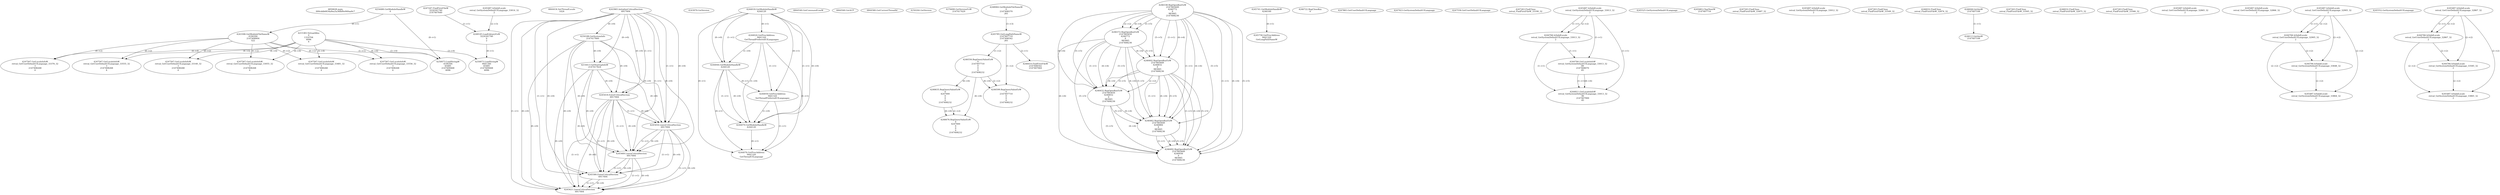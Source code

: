 // Global SCDG with merge call
digraph {
	0 [label="6850628.main
000cddb6834a9ea3a36fbf0e940aa9c7"]
	1 [label="4254480.GetModuleHandleW
0"]
	2 [label="6844434.SetThreadLocale
1024"]
	3 [label="4243965.InitializeCriticalSection
6917004"]
	4 [label="4243979.GetVersion
"]
	5 [label="4244018.GetModuleHandleW
4244120"]
	6 [label="4244024.GetProcAddress
9441320
GetThreadPreferredUILanguages"]
	5 -> 6 [label="(0-->1)"]
	7 [label="4244044.GetModuleHandleW
4244120"]
	5 -> 7 [label="(1-->1)"]
	5 -> 7 [label="(0-->0)"]
	6 -> 7 [label="(1-->0)"]
	8 [label="4244050.GetProcAddress
9441320
SetThreadPreferredUILanguages"]
	5 -> 8 [label="(0-->1)"]
	6 -> 8 [label="(1-->1)"]
	7 -> 8 [label="(0-->1)"]
	9 [label="4244070.GetModuleHandleW
4244120"]
	5 -> 9 [label="(1-->1)"]
	7 -> 9 [label="(1-->1)"]
	5 -> 9 [label="(0-->0)"]
	6 -> 9 [label="(1-->0)"]
	7 -> 9 [label="(0-->0)"]
	8 -> 9 [label="(1-->0)"]
	10 [label="4244076.GetProcAddress
9441320
GetThreadUILanguage"]
	5 -> 10 [label="(0-->1)"]
	6 -> 10 [label="(1-->1)"]
	7 -> 10 [label="(0-->1)"]
	8 -> 10 [label="(1-->1)"]
	9 -> 10 [label="(0-->1)"]
	11 [label="4250188.GetSystemInfo
2147417660"]
	3 -> 11 [label="(0-->0)"]
	12 [label="6844540.GetCommandLineW
"]
	13 [label="4214413.GetStartupInfoW
2147417624"]
	3 -> 13 [label="(0-->0)"]
	11 -> 13 [label="(0-->0)"]
	14 [label="6844560.GetACP
"]
	15 [label="6844580.GetCurrentThreadId
"]
	16 [label="4250204.GetVersion
"]
	17 [label="4276690.GetVersionExW
2147417420"]
	18 [label="4243306.GetModuleFileNameW
4194304
2147408904
522"]
	1 -> 18 [label="(0-->1)"]
	19 [label="4248064.GetModuleFileNameW
0
2147408370
261"]
	20 [label="4215383.VirtualAlloc
0
1310704
4096
4"]
	21 [label="4246338.RegOpenKeyExW
2147483649
4246772
0
983065
2147408236"]
	22 [label="4245741.GetModuleHandleW
4246160"]
	23 [label="4245758.GetProcAddress
9441320
GetLongPathNameW"]
	22 -> 23 [label="(0-->1)"]
	24 [label="4245785.GetLongPathNameW
2147407710
2147406542
261"]
	19 -> 24 [label="(3-->3)"]
	25 [label="4246556.RegQueryValueExW
0
2147407710
0
0
0
2147408232"]
	24 -> 25 [label="(1-->2)"]
	26 [label="4246599.RegQueryValueExW
0
2147407710
0
0
0
2147408232"]
	24 -> 26 [label="(1-->2)"]
	25 -> 26 [label="(2-->2)"]
	25 -> 26 [label="(6-->6)"]
	27 [label="4246722.RegCloseKey
0"]
	28 [label="4247883.GetUserDefaultUILanguage
"]
	29 [label="4245418.EnterCriticalSection
6917004"]
	3 -> 29 [label="(1-->1)"]
	3 -> 29 [label="(0-->0)"]
	11 -> 29 [label="(0-->0)"]
	13 -> 29 [label="(0-->0)"]
	30 [label="4245454.LeaveCriticalSection
6917004"]
	3 -> 30 [label="(1-->1)"]
	29 -> 30 [label="(1-->1)"]
	3 -> 30 [label="(0-->0)"]
	11 -> 30 [label="(0-->0)"]
	13 -> 30 [label="(0-->0)"]
	29 -> 30 [label="(0-->0)"]
	31 [label="4247923.GetSystemDefaultUILanguage
"]
	32 [label="4247558.GetUserDefaultUILanguage
"]
	33 [label="4247567.GetLocaleInfoW
retval_GetUserDefaultUILanguage_33055_32
3
2147408268
4"]
	18 -> 33 [label="(0-->2)"]
	20 -> 33 [label="(4-->4)"]
	34 [label="4247247.FindFirstFileW
3224341740
2147407640"]
	35 [label="4247263.FindClose
retval_FindFirstFileW_33190_32"]
	36 [label="4246635.RegQueryValueExW
0
4247000
0
0
0
2147408232"]
	25 -> 36 [label="(6-->6)"]
	37 [label="4246676.RegQueryValueExW
0
4247000
0
0
0
2147408232"]
	36 -> 37 [label="(2-->2)"]
	25 -> 37 [label="(6-->6)"]
	36 -> 37 [label="(6-->6)"]
	38 [label="4245469.LeaveCriticalSection
6917004"]
	3 -> 38 [label="(1-->1)"]
	29 -> 38 [label="(1-->1)"]
	30 -> 38 [label="(1-->1)"]
	3 -> 38 [label="(0-->0)"]
	11 -> 38 [label="(0-->0)"]
	13 -> 38 [label="(0-->0)"]
	29 -> 38 [label="(0-->0)"]
	30 -> 38 [label="(0-->0)"]
	39 [label="4245487.IsValidLocale
retval_GetSystemDefaultUILanguage_33013_32
2"]
	40 [label="4244766.IsValidLocale
retval_GetSystemDefaultUILanguage_33013_32
2"]
	39 -> 40 [label="(1-->1)"]
	39 -> 40 [label="(2-->2)"]
	41 [label="4244794.GetLocaleInfoW
retval_GetSystemDefaultUILanguage_33013_32
89
2147408070
85"]
	39 -> 41 [label="(1-->1)"]
	40 -> 41 [label="(1-->1)"]
	42 [label="4244811.GetLocaleInfoW
retval_GetSystemDefaultUILanguage_33013_32
90
2147407900
85"]
	39 -> 42 [label="(1-->1)"]
	40 -> 42 [label="(1-->1)"]
	41 -> 42 [label="(1-->1)"]
	41 -> 42 [label="(4-->4)"]
	43 [label="4245525.GetSystemDefaultUILanguage
"]
	44 [label="4246372.RegOpenKeyExW
2147483650
4246772
0
983065
2147408236"]
	21 -> 44 [label="(2-->2)"]
	21 -> 44 [label="(4-->4)"]
	21 -> 44 [label="(5-->5)"]
	45 [label="4246402.RegOpenKeyExW
2147483649
4246832
0
983065
2147408236"]
	21 -> 45 [label="(1-->1)"]
	21 -> 45 [label="(4-->4)"]
	44 -> 45 [label="(4-->4)"]
	21 -> 45 [label="(5-->5)"]
	44 -> 45 [label="(5-->5)"]
	46 [label="4246432.RegOpenKeyExW
2147483650
4246832
0
983065
2147408236"]
	44 -> 46 [label="(1-->1)"]
	45 -> 46 [label="(2-->2)"]
	21 -> 46 [label="(4-->4)"]
	44 -> 46 [label="(4-->4)"]
	45 -> 46 [label="(4-->4)"]
	21 -> 46 [label="(5-->5)"]
	44 -> 46 [label="(5-->5)"]
	45 -> 46 [label="(5-->5)"]
	47 [label="4246462.RegOpenKeyExW
2147483649
4246884
0
983065
2147408236"]
	21 -> 47 [label="(1-->1)"]
	45 -> 47 [label="(1-->1)"]
	21 -> 47 [label="(4-->4)"]
	44 -> 47 [label="(4-->4)"]
	45 -> 47 [label="(4-->4)"]
	46 -> 47 [label="(4-->4)"]
	21 -> 47 [label="(5-->5)"]
	44 -> 47 [label="(5-->5)"]
	45 -> 47 [label="(5-->5)"]
	46 -> 47 [label="(5-->5)"]
	48 [label="4246492.RegOpenKeyExW
2147483649
4246936
0
983065
2147408236"]
	21 -> 48 [label="(1-->1)"]
	45 -> 48 [label="(1-->1)"]
	47 -> 48 [label="(1-->1)"]
	21 -> 48 [label="(4-->4)"]
	44 -> 48 [label="(4-->4)"]
	45 -> 48 [label="(4-->4)"]
	46 -> 48 [label="(4-->4)"]
	47 -> 48 [label="(4-->4)"]
	21 -> 48 [label="(5-->5)"]
	44 -> 48 [label="(5-->5)"]
	45 -> 48 [label="(5-->5)"]
	46 -> 48 [label="(5-->5)"]
	47 -> 48 [label="(5-->5)"]
	49 [label="4245683.CharNextW
2147407716"]
	50 [label="4247567.GetLocaleInfoW
retval_GetUserDefaultUILanguage_33140_32
3
2147408268
4"]
	18 -> 50 [label="(0-->2)"]
	20 -> 50 [label="(4-->4)"]
	51 [label="4250073.LoadStringW
4194304
65485
2147409468
4096"]
	1 -> 51 [label="(0-->1)"]
	18 -> 51 [label="(1-->1)"]
	20 -> 51 [label="(3-->4)"]
	52 [label="4245487.IsValidLocale
retval_GetSystemDefaultUILanguage_33014_32
2"]
	53 [label="4245580.EnterCriticalSection
6917004"]
	3 -> 53 [label="(1-->1)"]
	29 -> 53 [label="(1-->1)"]
	30 -> 53 [label="(1-->1)"]
	38 -> 53 [label="(1-->1)"]
	3 -> 53 [label="(0-->0)"]
	11 -> 53 [label="(0-->0)"]
	13 -> 53 [label="(0-->0)"]
	29 -> 53 [label="(0-->0)"]
	30 -> 53 [label="(0-->0)"]
	38 -> 53 [label="(0-->0)"]
	54 [label="4245621.LeaveCriticalSection
6917004"]
	3 -> 54 [label="(1-->1)"]
	29 -> 54 [label="(1-->1)"]
	30 -> 54 [label="(1-->1)"]
	38 -> 54 [label="(1-->1)"]
	53 -> 54 [label="(1-->1)"]
	3 -> 54 [label="(0-->0)"]
	11 -> 54 [label="(0-->0)"]
	13 -> 54 [label="(0-->0)"]
	29 -> 54 [label="(0-->0)"]
	30 -> 54 [label="(0-->0)"]
	38 -> 54 [label="(0-->0)"]
	53 -> 54 [label="(0-->0)"]
	55 [label="4247567.GetLocaleInfoW
retval_GetUserDefaultUILanguage_33481_32
3
2147408268
4"]
	18 -> 55 [label="(0-->2)"]
	20 -> 55 [label="(4-->4)"]
	56 [label="4247263.FindClose
retval_FindFirstFileW_33487_32"]
	57 [label="4248145.LoadLibraryExW
3224341740
0
2"]
	34 -> 57 [label="(1-->1)"]
	52 -> 57 [label="(2-->3)"]
	58 [label="4250073.LoadStringW
9441340
65485
2147409468
4096"]
	57 -> 58 [label="(0-->1)"]
	20 -> 58 [label="(3-->4)"]
	59 [label="4245487.IsValidLocale
retval_GetSystemDefaultUILanguage_33012_32
2"]
	60 [label="4247567.GetLocaleInfoW
retval_GetUserDefaultUILanguage_33376_32
3
2147408268
4"]
	18 -> 60 [label="(0-->2)"]
	20 -> 60 [label="(4-->4)"]
	61 [label="4247263.FindClose
retval_FindFirstFileW_33549_32"]
	62 [label="4246014.FindFirstFileW
2147406542
2147407064"]
	24 -> 62 [label="(2-->1)"]
	63 [label="4246032.FindClose
retval_FindFirstFileW_32874_32"]
	64 [label="4246044.lstrlenW
2147407108"]
	65 [label="4246113.lstrlenW
2147407108"]
	64 -> 65 [label="(1-->1)"]
	66 [label="4247567.GetLocaleInfoW
retval_GetUserDefaultUILanguage_33555_32
3
2147408268
4"]
	18 -> 66 [label="(0-->2)"]
	20 -> 66 [label="(4-->4)"]
	67 [label="4247263.FindClose
retval_FindFirstFileW_33565_32"]
	68 [label="4246032.FindClose
retval_FindFirstFileW_32875_32"]
	69 [label="4247567.GetLocaleInfoW
retval_GetUserDefaultUILanguage_33556_32
3
2147408268
4"]
	18 -> 69 [label="(0-->2)"]
	20 -> 69 [label="(4-->4)"]
	70 [label="4247263.FindClose
retval_FindFirstFileW_33566_32"]
	71 [label="4245487.IsValidLocale
retval_GetUserDefaultUILanguage_32865_32
2"]
	72 [label="4245487.IsValidLocale
retval_GetUserDefaultUILanguage_32866_32
2"]
	73 [label="4245487.IsValidLocale
retval_GetUserDefaultUILanguage_32905_32
2"]
	74 [label="4244766.IsValidLocale
retval_GetUserDefaultUILanguage_32905_32
2"]
	73 -> 74 [label="(1-->1)"]
	73 -> 74 [label="(2-->2)"]
	75 [label="4245552.GetSystemDefaultUILanguage
"]
	76 [label="4244766.IsValidLocale
retval_GetSystemDefaultUILanguage_33648_32
2"]
	73 -> 76 [label="(2-->2)"]
	74 -> 76 [label="(2-->2)"]
	77 [label="4245487.IsValidLocale
retval_GetSystemDefaultUILanguage_33864_32
2"]
	73 -> 77 [label="(2-->2)"]
	74 -> 77 [label="(2-->2)"]
	76 -> 77 [label="(2-->2)"]
	78 [label="4245487.IsValidLocale
retval_GetUserDefaultUILanguage_32867_32
2"]
	79 [label="4244766.IsValidLocale
retval_GetUserDefaultUILanguage_32867_32
2"]
	78 -> 79 [label="(1-->1)"]
	78 -> 79 [label="(2-->2)"]
	80 [label="4244766.IsValidLocale
retval_GetSystemDefaultUILanguage_33585_32
2"]
	78 -> 80 [label="(2-->2)"]
	79 -> 80 [label="(2-->2)"]
	81 [label="4245487.IsValidLocale
retval_GetSystemDefaultUILanguage_33865_32
2"]
	78 -> 81 [label="(2-->2)"]
	79 -> 81 [label="(2-->2)"]
	80 -> 81 [label="(2-->2)"]
}
